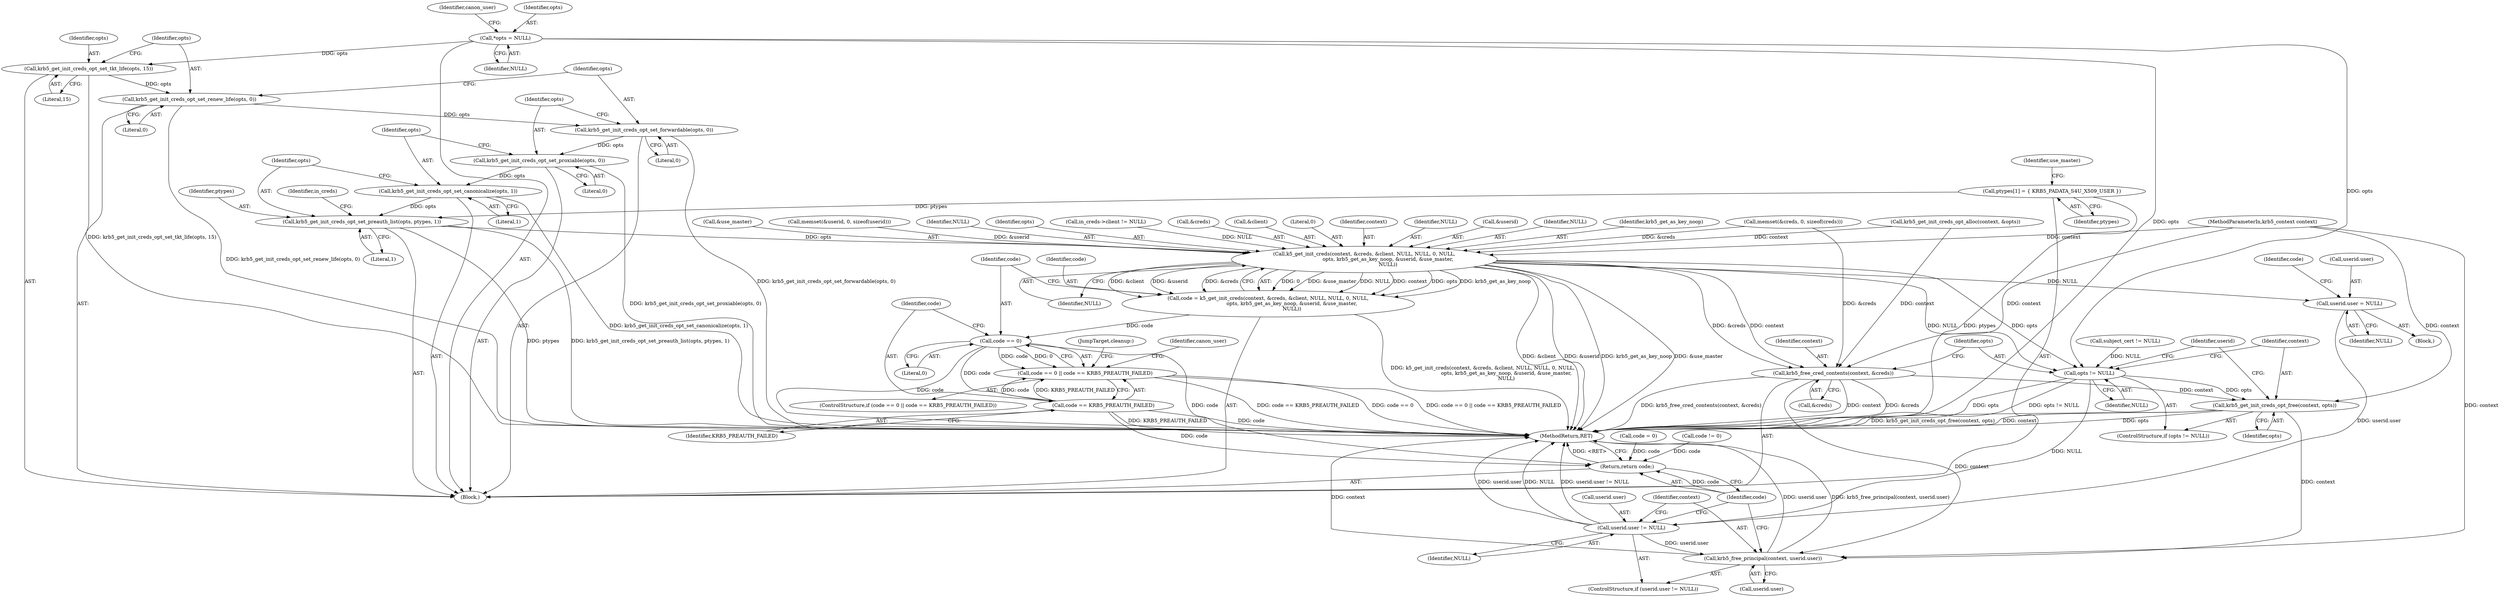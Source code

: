 digraph "0_krb5_5e6d1796106df8ba6bc1973ee0917c170d929086_0@pointer" {
"1000223" [label="(Call,krb5_get_init_creds_opt_set_preauth_list(opts, ptypes, 1))"];
"1000220" [label="(Call,krb5_get_init_creds_opt_set_canonicalize(opts, 1))"];
"1000217" [label="(Call,krb5_get_init_creds_opt_set_proxiable(opts, 0))"];
"1000214" [label="(Call,krb5_get_init_creds_opt_set_forwardable(opts, 0))"];
"1000211" [label="(Call,krb5_get_init_creds_opt_set_renew_life(opts, 0))"];
"1000208" [label="(Call,krb5_get_init_creds_opt_set_tkt_life(opts, 15))"];
"1000117" [label="(Call,*opts = NULL)"];
"1000109" [label="(Call,ptypes[1] = { KRB5_PADATA_S4U_X509_USER })"];
"1000282" [label="(Call,k5_get_init_creds(context, &creds, &client, NULL, NULL, 0, NULL,\n                              opts, krb5_get_as_key_noop, &userid, &use_master,\n                              NULL))"];
"1000280" [label="(Call,code = k5_get_init_creds(context, &creds, &client, NULL, NULL, 0, NULL,\n                              opts, krb5_get_as_key_noop, &userid, &use_master,\n                              NULL))"];
"1000301" [label="(Call,code == 0)"];
"1000300" [label="(Call,code == 0 || code == KRB5_PREAUTH_FAILED)"];
"1000304" [label="(Call,code == KRB5_PREAUTH_FAILED)"];
"1000345" [label="(Return,return code;)"];
"1000314" [label="(Call,userid.user = NULL)"];
"1000335" [label="(Call,userid.user != NULL)"];
"1000340" [label="(Call,krb5_free_principal(context, userid.user))"];
"1000323" [label="(Call,krb5_free_cred_contents(context, &creds))"];
"1000331" [label="(Call,krb5_get_init_creds_opt_free(context, opts))"];
"1000328" [label="(Call,opts != NULL)"];
"1000307" [label="(Block,)"];
"1000324" [label="(Identifier,context)"];
"1000330" [label="(Identifier,NULL)"];
"1000327" [label="(ControlStructure,if (opts != NULL))"];
"1000302" [label="(Identifier,code)"];
"1000300" [label="(Call,code == 0 || code == KRB5_PREAUTH_FAILED)"];
"1000212" [label="(Identifier,opts)"];
"1000210" [label="(Literal,15)"];
"1000223" [label="(Call,krb5_get_init_creds_opt_set_preauth_list(opts, ptypes, 1))"];
"1000218" [label="(Identifier,opts)"];
"1000296" [label="(Call,&use_master)"];
"1000335" [label="(Call,userid.user != NULL)"];
"1000336" [label="(Call,userid.user)"];
"1000188" [label="(Call,subject_cert != NULL)"];
"1000221" [label="(Identifier,opts)"];
"1000341" [label="(Identifier,context)"];
"1000106" [label="(Block,)"];
"1000301" [label="(Call,code == 0)"];
"1000328" [label="(Call,opts != NULL)"];
"1000225" [label="(Identifier,ptypes)"];
"1000346" [label="(Identifier,code)"];
"1000314" [label="(Call,userid.user = NULL)"];
"1000215" [label="(Identifier,opts)"];
"1000117" [label="(Call,*opts = NULL)"];
"1000281" [label="(Identifier,code)"];
"1000320" [label="(Identifier,code)"];
"1000181" [label="(Call,memset(&userid, 0, sizeof(userid)))"];
"1000217" [label="(Call,krb5_get_init_creds_opt_set_proxiable(opts, 0))"];
"1000204" [label="(Call,code != 0)"];
"1000124" [label="(Identifier,canon_user)"];
"1000288" [label="(Identifier,NULL)"];
"1000318" [label="(Identifier,NULL)"];
"1000214" [label="(Call,krb5_get_init_creds_opt_set_forwardable(opts, 0))"];
"1000213" [label="(Literal,0)"];
"1000323" [label="(Call,krb5_free_cred_contents(context, &creds))"];
"1000306" [label="(Identifier,KRB5_PREAUTH_FAILED)"];
"1000224" [label="(Identifier,opts)"];
"1000175" [label="(Call,memset(&creds, 0, sizeof(creds)))"];
"1000342" [label="(Call,userid.user)"];
"1000304" [label="(Call,code == KRB5_PREAUTH_FAILED)"];
"1000292" [label="(Identifier,opts)"];
"1000228" [label="(Call,in_creds->client != NULL)"];
"1000284" [label="(Call,&creds)"];
"1000286" [label="(Call,&client)"];
"1000331" [label="(Call,krb5_get_init_creds_opt_free(context, opts))"];
"1000337" [label="(Identifier,userid)"];
"1000222" [label="(Literal,1)"];
"1000299" [label="(ControlStructure,if (code == 0 || code == KRB5_PREAUTH_FAILED))"];
"1000322" [label="(JumpTarget,cleanup:)"];
"1000315" [label="(Call,userid.user)"];
"1000280" [label="(Call,code = k5_get_init_creds(context, &creds, &client, NULL, NULL, 0, NULL,\n                              opts, krb5_get_as_key_noop, &userid, &use_master,\n                              NULL))"];
"1000290" [label="(Literal,0)"];
"1000334" [label="(ControlStructure,if (userid.user != NULL))"];
"1000347" [label="(MethodReturn,RET)"];
"1000109" [label="(Call,ptypes[1] = { KRB5_PADATA_S4U_X509_USER })"];
"1000283" [label="(Identifier,context)"];
"1000289" [label="(Identifier,NULL)"];
"1000305" [label="(Identifier,code)"];
"1000339" [label="(Identifier,NULL)"];
"1000303" [label="(Literal,0)"];
"1000219" [label="(Literal,0)"];
"1000294" [label="(Call,&userid)"];
"1000340" [label="(Call,krb5_free_principal(context, userid.user))"];
"1000332" [label="(Identifier,context)"];
"1000298" [label="(Identifier,NULL)"];
"1000226" [label="(Literal,1)"];
"1000209" [label="(Identifier,opts)"];
"1000325" [label="(Call,&creds)"];
"1000102" [label="(MethodParameterIn,krb5_context context)"];
"1000211" [label="(Call,krb5_get_init_creds_opt_set_renew_life(opts, 0))"];
"1000291" [label="(Identifier,NULL)"];
"1000208" [label="(Call,krb5_get_init_creds_opt_set_tkt_life(opts, 15))"];
"1000329" [label="(Identifier,opts)"];
"1000118" [label="(Identifier,opts)"];
"1000119" [label="(Identifier,NULL)"];
"1000282" [label="(Call,k5_get_init_creds(context, &creds, &client, NULL, NULL, 0, NULL,\n                              opts, krb5_get_as_key_noop, &userid, &use_master,\n                              NULL))"];
"1000216" [label="(Literal,0)"];
"1000114" [label="(Identifier,use_master)"];
"1000310" [label="(Identifier,canon_user)"];
"1000293" [label="(Identifier,krb5_get_as_key_noop)"];
"1000345" [label="(Return,return code;)"];
"1000319" [label="(Call,code = 0)"];
"1000220" [label="(Call,krb5_get_init_creds_opt_set_canonicalize(opts, 1))"];
"1000199" [label="(Call,krb5_get_init_creds_opt_alloc(context, &opts))"];
"1000333" [label="(Identifier,opts)"];
"1000230" [label="(Identifier,in_creds)"];
"1000110" [label="(Identifier,ptypes)"];
"1000223" -> "1000106"  [label="AST: "];
"1000223" -> "1000226"  [label="CFG: "];
"1000224" -> "1000223"  [label="AST: "];
"1000225" -> "1000223"  [label="AST: "];
"1000226" -> "1000223"  [label="AST: "];
"1000230" -> "1000223"  [label="CFG: "];
"1000223" -> "1000347"  [label="DDG: ptypes"];
"1000223" -> "1000347"  [label="DDG: krb5_get_init_creds_opt_set_preauth_list(opts, ptypes, 1)"];
"1000220" -> "1000223"  [label="DDG: opts"];
"1000109" -> "1000223"  [label="DDG: ptypes"];
"1000223" -> "1000282"  [label="DDG: opts"];
"1000220" -> "1000106"  [label="AST: "];
"1000220" -> "1000222"  [label="CFG: "];
"1000221" -> "1000220"  [label="AST: "];
"1000222" -> "1000220"  [label="AST: "];
"1000224" -> "1000220"  [label="CFG: "];
"1000220" -> "1000347"  [label="DDG: krb5_get_init_creds_opt_set_canonicalize(opts, 1)"];
"1000217" -> "1000220"  [label="DDG: opts"];
"1000217" -> "1000106"  [label="AST: "];
"1000217" -> "1000219"  [label="CFG: "];
"1000218" -> "1000217"  [label="AST: "];
"1000219" -> "1000217"  [label="AST: "];
"1000221" -> "1000217"  [label="CFG: "];
"1000217" -> "1000347"  [label="DDG: krb5_get_init_creds_opt_set_proxiable(opts, 0)"];
"1000214" -> "1000217"  [label="DDG: opts"];
"1000214" -> "1000106"  [label="AST: "];
"1000214" -> "1000216"  [label="CFG: "];
"1000215" -> "1000214"  [label="AST: "];
"1000216" -> "1000214"  [label="AST: "];
"1000218" -> "1000214"  [label="CFG: "];
"1000214" -> "1000347"  [label="DDG: krb5_get_init_creds_opt_set_forwardable(opts, 0)"];
"1000211" -> "1000214"  [label="DDG: opts"];
"1000211" -> "1000106"  [label="AST: "];
"1000211" -> "1000213"  [label="CFG: "];
"1000212" -> "1000211"  [label="AST: "];
"1000213" -> "1000211"  [label="AST: "];
"1000215" -> "1000211"  [label="CFG: "];
"1000211" -> "1000347"  [label="DDG: krb5_get_init_creds_opt_set_renew_life(opts, 0)"];
"1000208" -> "1000211"  [label="DDG: opts"];
"1000208" -> "1000106"  [label="AST: "];
"1000208" -> "1000210"  [label="CFG: "];
"1000209" -> "1000208"  [label="AST: "];
"1000210" -> "1000208"  [label="AST: "];
"1000212" -> "1000208"  [label="CFG: "];
"1000208" -> "1000347"  [label="DDG: krb5_get_init_creds_opt_set_tkt_life(opts, 15)"];
"1000117" -> "1000208"  [label="DDG: opts"];
"1000117" -> "1000106"  [label="AST: "];
"1000117" -> "1000119"  [label="CFG: "];
"1000118" -> "1000117"  [label="AST: "];
"1000119" -> "1000117"  [label="AST: "];
"1000124" -> "1000117"  [label="CFG: "];
"1000117" -> "1000347"  [label="DDG: opts"];
"1000117" -> "1000328"  [label="DDG: opts"];
"1000109" -> "1000106"  [label="AST: "];
"1000109" -> "1000110"  [label="CFG: "];
"1000110" -> "1000109"  [label="AST: "];
"1000114" -> "1000109"  [label="CFG: "];
"1000109" -> "1000347"  [label="DDG: ptypes"];
"1000282" -> "1000280"  [label="AST: "];
"1000282" -> "1000298"  [label="CFG: "];
"1000283" -> "1000282"  [label="AST: "];
"1000284" -> "1000282"  [label="AST: "];
"1000286" -> "1000282"  [label="AST: "];
"1000288" -> "1000282"  [label="AST: "];
"1000289" -> "1000282"  [label="AST: "];
"1000290" -> "1000282"  [label="AST: "];
"1000291" -> "1000282"  [label="AST: "];
"1000292" -> "1000282"  [label="AST: "];
"1000293" -> "1000282"  [label="AST: "];
"1000294" -> "1000282"  [label="AST: "];
"1000296" -> "1000282"  [label="AST: "];
"1000298" -> "1000282"  [label="AST: "];
"1000280" -> "1000282"  [label="CFG: "];
"1000282" -> "1000347"  [label="DDG: &client"];
"1000282" -> "1000347"  [label="DDG: &userid"];
"1000282" -> "1000347"  [label="DDG: krb5_get_as_key_noop"];
"1000282" -> "1000347"  [label="DDG: &use_master"];
"1000282" -> "1000280"  [label="DDG: 0"];
"1000282" -> "1000280"  [label="DDG: &use_master"];
"1000282" -> "1000280"  [label="DDG: NULL"];
"1000282" -> "1000280"  [label="DDG: context"];
"1000282" -> "1000280"  [label="DDG: opts"];
"1000282" -> "1000280"  [label="DDG: krb5_get_as_key_noop"];
"1000282" -> "1000280"  [label="DDG: &client"];
"1000282" -> "1000280"  [label="DDG: &userid"];
"1000282" -> "1000280"  [label="DDG: &creds"];
"1000199" -> "1000282"  [label="DDG: context"];
"1000102" -> "1000282"  [label="DDG: context"];
"1000175" -> "1000282"  [label="DDG: &creds"];
"1000228" -> "1000282"  [label="DDG: NULL"];
"1000181" -> "1000282"  [label="DDG: &userid"];
"1000282" -> "1000314"  [label="DDG: NULL"];
"1000282" -> "1000323"  [label="DDG: context"];
"1000282" -> "1000323"  [label="DDG: &creds"];
"1000282" -> "1000328"  [label="DDG: opts"];
"1000282" -> "1000328"  [label="DDG: NULL"];
"1000280" -> "1000106"  [label="AST: "];
"1000281" -> "1000280"  [label="AST: "];
"1000302" -> "1000280"  [label="CFG: "];
"1000280" -> "1000347"  [label="DDG: k5_get_init_creds(context, &creds, &client, NULL, NULL, 0, NULL,\n                              opts, krb5_get_as_key_noop, &userid, &use_master,\n                              NULL)"];
"1000280" -> "1000301"  [label="DDG: code"];
"1000301" -> "1000300"  [label="AST: "];
"1000301" -> "1000303"  [label="CFG: "];
"1000302" -> "1000301"  [label="AST: "];
"1000303" -> "1000301"  [label="AST: "];
"1000305" -> "1000301"  [label="CFG: "];
"1000300" -> "1000301"  [label="CFG: "];
"1000301" -> "1000347"  [label="DDG: code"];
"1000301" -> "1000300"  [label="DDG: code"];
"1000301" -> "1000300"  [label="DDG: 0"];
"1000301" -> "1000304"  [label="DDG: code"];
"1000301" -> "1000345"  [label="DDG: code"];
"1000300" -> "1000299"  [label="AST: "];
"1000300" -> "1000304"  [label="CFG: "];
"1000304" -> "1000300"  [label="AST: "];
"1000310" -> "1000300"  [label="CFG: "];
"1000322" -> "1000300"  [label="CFG: "];
"1000300" -> "1000347"  [label="DDG: code == KRB5_PREAUTH_FAILED"];
"1000300" -> "1000347"  [label="DDG: code == 0"];
"1000300" -> "1000347"  [label="DDG: code == 0 || code == KRB5_PREAUTH_FAILED"];
"1000304" -> "1000300"  [label="DDG: code"];
"1000304" -> "1000300"  [label="DDG: KRB5_PREAUTH_FAILED"];
"1000304" -> "1000306"  [label="CFG: "];
"1000305" -> "1000304"  [label="AST: "];
"1000306" -> "1000304"  [label="AST: "];
"1000304" -> "1000347"  [label="DDG: code"];
"1000304" -> "1000347"  [label="DDG: KRB5_PREAUTH_FAILED"];
"1000304" -> "1000345"  [label="DDG: code"];
"1000345" -> "1000106"  [label="AST: "];
"1000345" -> "1000346"  [label="CFG: "];
"1000346" -> "1000345"  [label="AST: "];
"1000347" -> "1000345"  [label="CFG: "];
"1000345" -> "1000347"  [label="DDG: <RET>"];
"1000346" -> "1000345"  [label="DDG: code"];
"1000204" -> "1000345"  [label="DDG: code"];
"1000319" -> "1000345"  [label="DDG: code"];
"1000314" -> "1000307"  [label="AST: "];
"1000314" -> "1000318"  [label="CFG: "];
"1000315" -> "1000314"  [label="AST: "];
"1000318" -> "1000314"  [label="AST: "];
"1000320" -> "1000314"  [label="CFG: "];
"1000314" -> "1000335"  [label="DDG: userid.user"];
"1000335" -> "1000334"  [label="AST: "];
"1000335" -> "1000339"  [label="CFG: "];
"1000336" -> "1000335"  [label="AST: "];
"1000339" -> "1000335"  [label="AST: "];
"1000341" -> "1000335"  [label="CFG: "];
"1000346" -> "1000335"  [label="CFG: "];
"1000335" -> "1000347"  [label="DDG: NULL"];
"1000335" -> "1000347"  [label="DDG: userid.user"];
"1000335" -> "1000347"  [label="DDG: userid.user != NULL"];
"1000328" -> "1000335"  [label="DDG: NULL"];
"1000335" -> "1000340"  [label="DDG: userid.user"];
"1000340" -> "1000334"  [label="AST: "];
"1000340" -> "1000342"  [label="CFG: "];
"1000341" -> "1000340"  [label="AST: "];
"1000342" -> "1000340"  [label="AST: "];
"1000346" -> "1000340"  [label="CFG: "];
"1000340" -> "1000347"  [label="DDG: userid.user"];
"1000340" -> "1000347"  [label="DDG: krb5_free_principal(context, userid.user)"];
"1000340" -> "1000347"  [label="DDG: context"];
"1000331" -> "1000340"  [label="DDG: context"];
"1000323" -> "1000340"  [label="DDG: context"];
"1000102" -> "1000340"  [label="DDG: context"];
"1000323" -> "1000106"  [label="AST: "];
"1000323" -> "1000325"  [label="CFG: "];
"1000324" -> "1000323"  [label="AST: "];
"1000325" -> "1000323"  [label="AST: "];
"1000329" -> "1000323"  [label="CFG: "];
"1000323" -> "1000347"  [label="DDG: context"];
"1000323" -> "1000347"  [label="DDG: &creds"];
"1000323" -> "1000347"  [label="DDG: krb5_free_cred_contents(context, &creds)"];
"1000199" -> "1000323"  [label="DDG: context"];
"1000102" -> "1000323"  [label="DDG: context"];
"1000175" -> "1000323"  [label="DDG: &creds"];
"1000323" -> "1000331"  [label="DDG: context"];
"1000331" -> "1000327"  [label="AST: "];
"1000331" -> "1000333"  [label="CFG: "];
"1000332" -> "1000331"  [label="AST: "];
"1000333" -> "1000331"  [label="AST: "];
"1000337" -> "1000331"  [label="CFG: "];
"1000331" -> "1000347"  [label="DDG: krb5_get_init_creds_opt_free(context, opts)"];
"1000331" -> "1000347"  [label="DDG: opts"];
"1000331" -> "1000347"  [label="DDG: context"];
"1000102" -> "1000331"  [label="DDG: context"];
"1000328" -> "1000331"  [label="DDG: opts"];
"1000328" -> "1000327"  [label="AST: "];
"1000328" -> "1000330"  [label="CFG: "];
"1000329" -> "1000328"  [label="AST: "];
"1000330" -> "1000328"  [label="AST: "];
"1000332" -> "1000328"  [label="CFG: "];
"1000337" -> "1000328"  [label="CFG: "];
"1000328" -> "1000347"  [label="DDG: opts != NULL"];
"1000328" -> "1000347"  [label="DDG: opts"];
"1000188" -> "1000328"  [label="DDG: NULL"];
}
